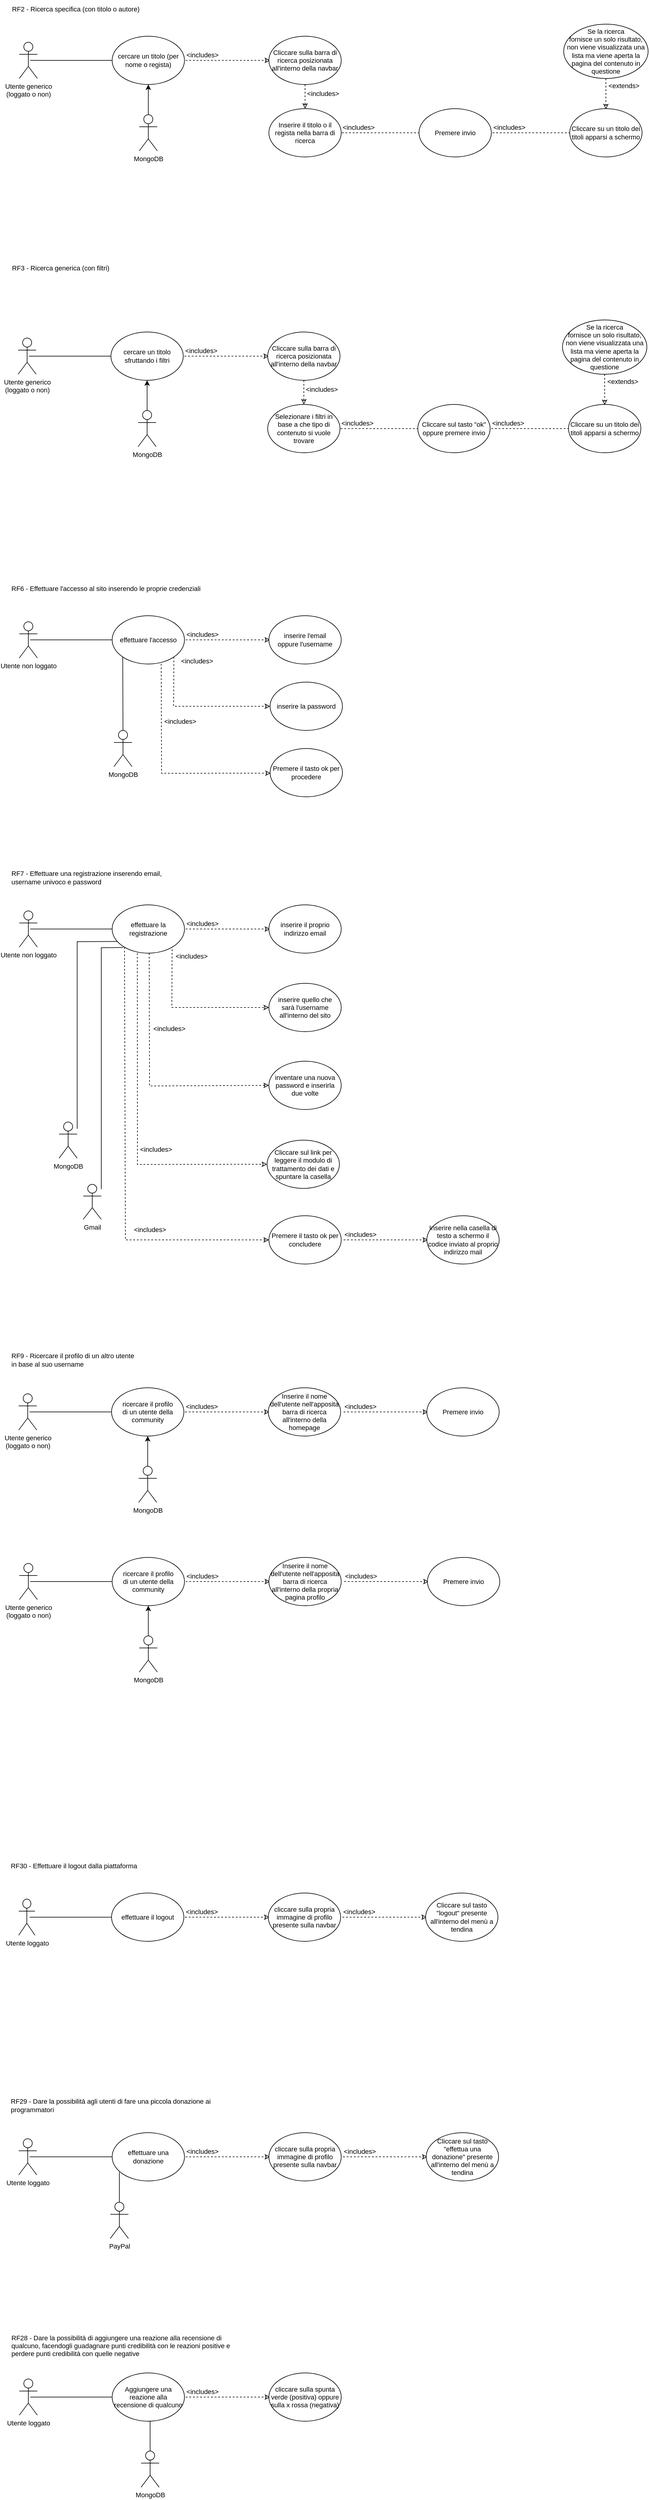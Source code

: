 <mxfile version="20.6.0" type="github">
  <diagram id="BzaeHkW2IxcMUpIrxkIE" name="Pagina-1">
    <mxGraphModel dx="1625" dy="987" grid="1" gridSize="10" guides="1" tooltips="1" connect="1" arrows="1" fold="1" page="1" pageScale="1" pageWidth="827" pageHeight="1169" math="0" shadow="0">
      <root>
        <mxCell id="0" />
        <mxCell id="1" parent="0" />
        <mxCell id="rFBbNZWab7Lw2liJQ4J3-1" value="Utente generico&lt;br&gt;(loggato o non)" style="shape=umlActor;verticalLabelPosition=bottom;verticalAlign=top;html=1;outlineConnect=0;fontSize=11;" parent="1" vertex="1">
          <mxGeometry x="-666" y="280" width="30" height="60" as="geometry" />
        </mxCell>
        <mxCell id="rFBbNZWab7Lw2liJQ4J3-2" value="RF2 - Ricerca specifica (con titolo o autore)" style="text;html=1;strokeColor=none;fillColor=none;align=left;verticalAlign=middle;whiteSpace=wrap;rounded=0;fontSize=11;" parent="1" vertex="1">
          <mxGeometry x="-680" y="210" width="280" height="30" as="geometry" />
        </mxCell>
        <mxCell id="rFBbNZWab7Lw2liJQ4J3-3" value="cercare un titolo (per nome o regista)" style="ellipse;whiteSpace=wrap;html=1;fontSize=11;" parent="1" vertex="1">
          <mxGeometry x="-512" y="270" width="120" height="80" as="geometry" />
        </mxCell>
        <mxCell id="rFBbNZWab7Lw2liJQ4J3-4" value="" style="endArrow=classic;dashed=1;html=1;rounded=0;fontSize=11;endFill=0;exitX=0.5;exitY=0.5;exitDx=0;exitDy=0;exitPerimeter=0;" parent="1" edge="1">
          <mxGeometry width="50" height="50" relative="1" as="geometry">
            <mxPoint x="-390" y="310" as="sourcePoint" />
            <mxPoint x="-250" y="310" as="targetPoint" />
          </mxGeometry>
        </mxCell>
        <mxCell id="rFBbNZWab7Lw2liJQ4J3-5" value="" style="endArrow=none;html=1;rounded=0;fontSize=11;entryX=0;entryY=0.5;entryDx=0;entryDy=0;endFill=0;" parent="1" target="rFBbNZWab7Lw2liJQ4J3-3" edge="1">
          <mxGeometry width="50" height="50" relative="1" as="geometry">
            <mxPoint x="-648" y="310" as="sourcePoint" />
            <mxPoint x="-528" y="310" as="targetPoint" />
          </mxGeometry>
        </mxCell>
        <mxCell id="rFBbNZWab7Lw2liJQ4J3-6" value="&amp;lt;includes&amp;gt;" style="text;html=1;strokeColor=none;fillColor=none;align=center;verticalAlign=middle;whiteSpace=wrap;rounded=0;fontSize=11;" parent="1" vertex="1">
          <mxGeometry x="-392" y="286" width="60" height="30" as="geometry" />
        </mxCell>
        <mxCell id="rFBbNZWab7Lw2liJQ4J3-7" value="Inserire il titolo o il regista nella barra di ricerca" style="ellipse;whiteSpace=wrap;html=1;fontSize=11;" parent="1" vertex="1">
          <mxGeometry x="-252" y="390" width="120" height="80" as="geometry" />
        </mxCell>
        <mxCell id="rFBbNZWab7Lw2liJQ4J3-9" value="RF3 - Ricerca generica (con filtri)" style="text;html=1;strokeColor=none;fillColor=none;align=left;verticalAlign=middle;whiteSpace=wrap;rounded=0;fontSize=11;" parent="1" vertex="1">
          <mxGeometry x="-680" y="639" width="280" height="30" as="geometry" />
        </mxCell>
        <mxCell id="rFBbNZWab7Lw2liJQ4J3-15" value="" style="endArrow=classic;dashed=1;html=1;rounded=0;fontSize=11;endFill=0;" parent="1" edge="1">
          <mxGeometry width="50" height="50" relative="1" as="geometry">
            <mxPoint x="307" y="340" as="sourcePoint" />
            <mxPoint x="307" y="391" as="targetPoint" />
          </mxGeometry>
        </mxCell>
        <mxCell id="rFBbNZWab7Lw2liJQ4J3-16" value="&amp;lt;extends&amp;gt;" style="text;html=1;strokeColor=none;fillColor=none;align=center;verticalAlign=middle;whiteSpace=wrap;rounded=0;fontSize=11;" parent="1" vertex="1">
          <mxGeometry x="307" y="337" width="60" height="30" as="geometry" />
        </mxCell>
        <mxCell id="rFBbNZWab7Lw2liJQ4J3-17" value="Se la ricerca&lt;br&gt;fornisce un solo risultato, non viene visualizzata una lista ma viene aperta la pagina del contenuto in&lt;br&gt;questione" style="ellipse;whiteSpace=wrap;html=1;fontSize=11;" parent="1" vertex="1">
          <mxGeometry x="237" y="250" width="140" height="90" as="geometry" />
        </mxCell>
        <mxCell id="uzrmkmoLNCfaZ5QYGX5--1" value="Utente non loggato" style="shape=umlActor;verticalLabelPosition=bottom;verticalAlign=top;html=1;outlineConnect=0;fontSize=11;" parent="1" vertex="1">
          <mxGeometry x="-666" y="1240" width="30" height="60" as="geometry" />
        </mxCell>
        <mxCell id="uzrmkmoLNCfaZ5QYGX5--2" value="RF6 - Effettuare l&#39;accesso al sito inserendo le proprie credenziali" style="text;html=1;strokeColor=none;fillColor=none;align=left;verticalAlign=middle;whiteSpace=wrap;rounded=0;fontSize=11;" parent="1" vertex="1">
          <mxGeometry x="-681" y="1170" width="381" height="30" as="geometry" />
        </mxCell>
        <mxCell id="uzrmkmoLNCfaZ5QYGX5--3" value="effettuare l&#39;accesso" style="ellipse;whiteSpace=wrap;html=1;fontSize=11;" parent="1" vertex="1">
          <mxGeometry x="-512" y="1230" width="120" height="80" as="geometry" />
        </mxCell>
        <mxCell id="uzrmkmoLNCfaZ5QYGX5--4" value="" style="endArrow=classic;dashed=1;html=1;rounded=0;fontSize=11;endFill=0;exitX=0.5;exitY=0.5;exitDx=0;exitDy=0;exitPerimeter=0;" parent="1" edge="1">
          <mxGeometry width="50" height="50" relative="1" as="geometry">
            <mxPoint x="-390" y="1270.0" as="sourcePoint" />
            <mxPoint x="-250" y="1270.0" as="targetPoint" />
          </mxGeometry>
        </mxCell>
        <mxCell id="uzrmkmoLNCfaZ5QYGX5--5" value="" style="endArrow=none;html=1;rounded=0;fontSize=11;entryX=0;entryY=0.5;entryDx=0;entryDy=0;endFill=0;" parent="1" target="uzrmkmoLNCfaZ5QYGX5--3" edge="1">
          <mxGeometry width="50" height="50" relative="1" as="geometry">
            <mxPoint x="-648" y="1270.0" as="sourcePoint" />
            <mxPoint x="-528" y="1270" as="targetPoint" />
          </mxGeometry>
        </mxCell>
        <mxCell id="uzrmkmoLNCfaZ5QYGX5--6" value="&amp;lt;includes&amp;gt;" style="text;html=1;strokeColor=none;fillColor=none;align=center;verticalAlign=middle;whiteSpace=wrap;rounded=0;fontSize=11;" parent="1" vertex="1">
          <mxGeometry x="-392" y="1246" width="60" height="30" as="geometry" />
        </mxCell>
        <mxCell id="uzrmkmoLNCfaZ5QYGX5--7" value="inserire l&#39;email&lt;br&gt;oppure l&#39;username" style="ellipse;whiteSpace=wrap;html=1;fontSize=11;" parent="1" vertex="1">
          <mxGeometry x="-252" y="1230" width="120" height="80" as="geometry" />
        </mxCell>
        <mxCell id="uzrmkmoLNCfaZ5QYGX5--11" value="" style="endArrow=classic;dashed=1;html=1;rounded=0;fontSize=11;endFill=0;exitX=1;exitY=1;exitDx=0;exitDy=0;entryX=0;entryY=0.5;entryDx=0;entryDy=0;" parent="1" source="uzrmkmoLNCfaZ5QYGX5--3" target="uzrmkmoLNCfaZ5QYGX5--13" edge="1">
          <mxGeometry width="50" height="50" relative="1" as="geometry">
            <mxPoint x="-420" y="1364.0" as="sourcePoint" />
            <mxPoint x="-280" y="1364.0" as="targetPoint" />
            <Array as="points">
              <mxPoint x="-410" y="1380" />
            </Array>
          </mxGeometry>
        </mxCell>
        <mxCell id="uzrmkmoLNCfaZ5QYGX5--12" value="&amp;lt;includes&amp;gt;" style="text;html=1;strokeColor=none;fillColor=none;align=center;verticalAlign=middle;whiteSpace=wrap;rounded=0;fontSize=11;" parent="1" vertex="1">
          <mxGeometry x="-401" y="1290" width="60" height="30" as="geometry" />
        </mxCell>
        <mxCell id="uzrmkmoLNCfaZ5QYGX5--13" value="inserire la password" style="ellipse;whiteSpace=wrap;html=1;fontSize=11;" parent="1" vertex="1">
          <mxGeometry x="-250" y="1340" width="120" height="80" as="geometry" />
        </mxCell>
        <mxCell id="uzrmkmoLNCfaZ5QYGX5--15" value="Utente non loggato" style="shape=umlActor;verticalLabelPosition=bottom;verticalAlign=top;html=1;outlineConnect=0;fontSize=11;" parent="1" vertex="1">
          <mxGeometry x="-666" y="1719" width="30" height="60" as="geometry" />
        </mxCell>
        <mxCell id="uzrmkmoLNCfaZ5QYGX5--16" value="RF7 - Effettuare una registrazione inserendo email, username univoco e password" style="text;html=1;strokeColor=none;fillColor=none;align=left;verticalAlign=middle;whiteSpace=wrap;rounded=0;fontSize=11;" parent="1" vertex="1">
          <mxGeometry x="-681" y="1649" width="272" height="30" as="geometry" />
        </mxCell>
        <mxCell id="uzrmkmoLNCfaZ5QYGX5--17" value="effettuare la registrazione" style="ellipse;whiteSpace=wrap;html=1;fontSize=11;" parent="1" vertex="1">
          <mxGeometry x="-512" y="1709" width="120" height="80" as="geometry" />
        </mxCell>
        <mxCell id="uzrmkmoLNCfaZ5QYGX5--18" value="" style="endArrow=classic;dashed=1;html=1;rounded=0;fontSize=11;endFill=0;exitX=0.5;exitY=0.5;exitDx=0;exitDy=0;exitPerimeter=0;" parent="1" edge="1">
          <mxGeometry width="50" height="50" relative="1" as="geometry">
            <mxPoint x="-390" y="1749.0" as="sourcePoint" />
            <mxPoint x="-250" y="1749.0" as="targetPoint" />
          </mxGeometry>
        </mxCell>
        <mxCell id="uzrmkmoLNCfaZ5QYGX5--19" value="" style="endArrow=none;html=1;rounded=0;fontSize=11;entryX=0;entryY=0.5;entryDx=0;entryDy=0;endFill=0;" parent="1" target="uzrmkmoLNCfaZ5QYGX5--17" edge="1">
          <mxGeometry width="50" height="50" relative="1" as="geometry">
            <mxPoint x="-648.0" y="1749.0" as="sourcePoint" />
            <mxPoint x="-528" y="1749" as="targetPoint" />
          </mxGeometry>
        </mxCell>
        <mxCell id="uzrmkmoLNCfaZ5QYGX5--20" value="&amp;lt;includes&amp;gt;" style="text;html=1;strokeColor=none;fillColor=none;align=center;verticalAlign=middle;whiteSpace=wrap;rounded=0;fontSize=11;" parent="1" vertex="1">
          <mxGeometry x="-392" y="1725" width="60" height="30" as="geometry" />
        </mxCell>
        <mxCell id="uzrmkmoLNCfaZ5QYGX5--21" value="inserire il proprio&lt;br&gt;indirizzo email" style="ellipse;whiteSpace=wrap;html=1;fontSize=11;" parent="1" vertex="1">
          <mxGeometry x="-252" y="1709" width="120" height="80" as="geometry" />
        </mxCell>
        <mxCell id="uzrmkmoLNCfaZ5QYGX5--22" value="" style="endArrow=classic;dashed=1;html=1;rounded=0;fontSize=11;endFill=0;exitX=0.829;exitY=0.921;exitDx=0;exitDy=0;entryX=0;entryY=0.5;entryDx=0;entryDy=0;exitPerimeter=0;" parent="1" source="uzrmkmoLNCfaZ5QYGX5--17" target="uzrmkmoLNCfaZ5QYGX5--24" edge="1">
          <mxGeometry width="50" height="50" relative="1" as="geometry">
            <mxPoint x="-420" y="1843.0" as="sourcePoint" />
            <mxPoint x="-280" y="1843.0" as="targetPoint" />
            <Array as="points">
              <mxPoint x="-413" y="1879" />
            </Array>
          </mxGeometry>
        </mxCell>
        <mxCell id="uzrmkmoLNCfaZ5QYGX5--23" value="&amp;lt;includes&amp;gt;" style="text;html=1;strokeColor=none;fillColor=none;align=center;verticalAlign=middle;whiteSpace=wrap;rounded=0;fontSize=11;" parent="1" vertex="1">
          <mxGeometry x="-410" y="1779" width="60" height="30" as="geometry" />
        </mxCell>
        <mxCell id="uzrmkmoLNCfaZ5QYGX5--24" value="inserire quello che&lt;br&gt;sarà l&#39;username&lt;br&gt;all&#39;interno del sito" style="ellipse;whiteSpace=wrap;html=1;fontSize=11;" parent="1" vertex="1">
          <mxGeometry x="-252" y="1839" width="120" height="80" as="geometry" />
        </mxCell>
        <mxCell id="uzrmkmoLNCfaZ5QYGX5--26" value="" style="endArrow=classic;dashed=1;html=1;rounded=0;fontSize=11;endFill=0;exitX=0.829;exitY=0.921;exitDx=0;exitDy=0;exitPerimeter=0;entryX=0;entryY=0.5;entryDx=0;entryDy=0;" parent="1" target="uzrmkmoLNCfaZ5QYGX5--28" edge="1">
          <mxGeometry width="50" height="50" relative="1" as="geometry">
            <mxPoint x="-450.52" y="1789.0" as="sourcePoint" />
            <mxPoint x="-252" y="2025" as="targetPoint" />
            <Array as="points">
              <mxPoint x="-450" y="2009" />
            </Array>
          </mxGeometry>
        </mxCell>
        <mxCell id="uzrmkmoLNCfaZ5QYGX5--27" value="&amp;lt;includes&amp;gt;" style="text;html=1;strokeColor=none;fillColor=none;align=center;verticalAlign=middle;whiteSpace=wrap;rounded=0;fontSize=11;" parent="1" vertex="1">
          <mxGeometry x="-447" y="1899" width="60" height="30" as="geometry" />
        </mxCell>
        <mxCell id="uzrmkmoLNCfaZ5QYGX5--28" value="inventare una nuova&lt;br&gt;password e inserirla&lt;br&gt;due volte" style="ellipse;whiteSpace=wrap;html=1;fontSize=11;" parent="1" vertex="1">
          <mxGeometry x="-252" y="1968" width="120" height="80" as="geometry" />
        </mxCell>
        <mxCell id="uzrmkmoLNCfaZ5QYGX5--29" value="" style="endArrow=classic;dashed=1;html=1;rounded=0;fontSize=11;endFill=0;exitX=0.829;exitY=0.921;exitDx=0;exitDy=0;exitPerimeter=0;entryX=0;entryY=0.5;entryDx=0;entryDy=0;" parent="1" edge="1" target="uzrmkmoLNCfaZ5QYGX5--31">
          <mxGeometry width="50" height="50" relative="1" as="geometry">
            <mxPoint x="-491.52" y="1779.0" as="sourcePoint" />
            <mxPoint x="-252" y="2145" as="targetPoint" />
            <Array as="points">
              <mxPoint x="-490" y="2264" />
            </Array>
          </mxGeometry>
        </mxCell>
        <mxCell id="uzrmkmoLNCfaZ5QYGX5--30" value="&amp;lt;includes&amp;gt;" style="text;html=1;strokeColor=none;fillColor=none;align=center;verticalAlign=middle;whiteSpace=wrap;rounded=0;fontSize=11;" parent="1" vertex="1">
          <mxGeometry x="-479" y="2232" width="60" height="30" as="geometry" />
        </mxCell>
        <mxCell id="uzrmkmoLNCfaZ5QYGX5--31" value="Premere il tasto ok per concludere" style="ellipse;whiteSpace=wrap;html=1;fontSize=11;" parent="1" vertex="1">
          <mxGeometry x="-252" y="2224" width="120" height="80" as="geometry" />
        </mxCell>
        <mxCell id="uzrmkmoLNCfaZ5QYGX5--78" value="Utente generico&lt;br&gt;(loggato o non)" style="shape=umlActor;verticalLabelPosition=bottom;verticalAlign=top;html=1;outlineConnect=0;fontSize=11;" parent="1" vertex="1">
          <mxGeometry x="-667" y="2519" width="30" height="60" as="geometry" />
        </mxCell>
        <mxCell id="uzrmkmoLNCfaZ5QYGX5--79" value="RF9 - Ricercare il profilo di un altro utente&lt;br&gt;in base al suo username" style="text;html=1;strokeColor=none;fillColor=none;align=left;verticalAlign=middle;whiteSpace=wrap;rounded=0;fontSize=11;" parent="1" vertex="1">
          <mxGeometry x="-681" y="2448" width="280" height="30" as="geometry" />
        </mxCell>
        <mxCell id="uzrmkmoLNCfaZ5QYGX5--80" value="ricercare il profilo&lt;br&gt;di un utente della&lt;br&gt;community" style="ellipse;whiteSpace=wrap;html=1;fontSize=11;" parent="1" vertex="1">
          <mxGeometry x="-513" y="2509" width="120" height="80" as="geometry" />
        </mxCell>
        <mxCell id="uzrmkmoLNCfaZ5QYGX5--81" value="" style="endArrow=classic;dashed=1;html=1;rounded=0;fontSize=11;endFill=0;exitX=0.5;exitY=0.5;exitDx=0;exitDy=0;exitPerimeter=0;" parent="1" edge="1">
          <mxGeometry width="50" height="50" relative="1" as="geometry">
            <mxPoint x="-391" y="2549" as="sourcePoint" />
            <mxPoint x="-251" y="2549" as="targetPoint" />
          </mxGeometry>
        </mxCell>
        <mxCell id="uzrmkmoLNCfaZ5QYGX5--82" value="" style="endArrow=none;html=1;rounded=0;fontSize=11;entryX=0;entryY=0.5;entryDx=0;entryDy=0;endFill=0;" parent="1" target="uzrmkmoLNCfaZ5QYGX5--80" edge="1">
          <mxGeometry width="50" height="50" relative="1" as="geometry">
            <mxPoint x="-649" y="2549" as="sourcePoint" />
            <mxPoint x="-529" y="2549" as="targetPoint" />
          </mxGeometry>
        </mxCell>
        <mxCell id="uzrmkmoLNCfaZ5QYGX5--83" value="&amp;lt;includes&amp;gt;" style="text;html=1;strokeColor=none;fillColor=none;align=center;verticalAlign=middle;whiteSpace=wrap;rounded=0;fontSize=11;" parent="1" vertex="1">
          <mxGeometry x="-393" y="2525" width="60" height="30" as="geometry" />
        </mxCell>
        <mxCell id="uzrmkmoLNCfaZ5QYGX5--84" value="Inserire il nome&lt;br&gt;dell&#39;utente nell&#39;apposita barra di ricerca all&#39;interno della homepage" style="ellipse;whiteSpace=wrap;html=1;fontSize=11;" parent="1" vertex="1">
          <mxGeometry x="-253" y="2509" width="120" height="80" as="geometry" />
        </mxCell>
        <mxCell id="C8PdjClwqBsb0L9fgQ4Y-1" value="Utente loggato" style="shape=umlActor;verticalLabelPosition=bottom;verticalAlign=top;html=1;outlineConnect=0;fontSize=11;" parent="1" vertex="1">
          <mxGeometry x="-667" y="3356" width="27" height="60" as="geometry" />
        </mxCell>
        <mxCell id="C8PdjClwqBsb0L9fgQ4Y-2" value="RF30 - Effettuare il logout dalla piattaforma" style="text;html=1;strokeColor=none;fillColor=none;align=left;verticalAlign=middle;whiteSpace=wrap;rounded=0;fontSize=11;" parent="1" vertex="1">
          <mxGeometry x="-682" y="3286" width="381" height="30" as="geometry" />
        </mxCell>
        <mxCell id="C8PdjClwqBsb0L9fgQ4Y-3" value="effettuare il logout" style="ellipse;whiteSpace=wrap;html=1;fontSize=11;" parent="1" vertex="1">
          <mxGeometry x="-513" y="3346" width="120" height="80" as="geometry" />
        </mxCell>
        <mxCell id="C8PdjClwqBsb0L9fgQ4Y-4" value="" style="endArrow=classic;dashed=1;html=1;rounded=0;fontSize=11;endFill=0;exitX=0.5;exitY=0.5;exitDx=0;exitDy=0;exitPerimeter=0;" parent="1" edge="1">
          <mxGeometry width="50" height="50" relative="1" as="geometry">
            <mxPoint x="-391" y="3386" as="sourcePoint" />
            <mxPoint x="-251" y="3386" as="targetPoint" />
          </mxGeometry>
        </mxCell>
        <mxCell id="C8PdjClwqBsb0L9fgQ4Y-5" value="" style="endArrow=none;html=1;rounded=0;fontSize=11;entryX=0;entryY=0.5;entryDx=0;entryDy=0;endFill=0;" parent="1" target="C8PdjClwqBsb0L9fgQ4Y-3" edge="1">
          <mxGeometry width="50" height="50" relative="1" as="geometry">
            <mxPoint x="-649" y="3386" as="sourcePoint" />
            <mxPoint x="-529" y="3386" as="targetPoint" />
          </mxGeometry>
        </mxCell>
        <mxCell id="C8PdjClwqBsb0L9fgQ4Y-6" value="&amp;lt;includes&amp;gt;" style="text;html=1;strokeColor=none;fillColor=none;align=center;verticalAlign=middle;whiteSpace=wrap;rounded=0;fontSize=11;" parent="1" vertex="1">
          <mxGeometry x="-393" y="3362" width="60" height="30" as="geometry" />
        </mxCell>
        <mxCell id="C8PdjClwqBsb0L9fgQ4Y-7" value="cliccare sulla propria immagine di profilo presente sulla navbar" style="ellipse;whiteSpace=wrap;html=1;fontSize=11;" parent="1" vertex="1">
          <mxGeometry x="-253" y="3346" width="120" height="80" as="geometry" />
        </mxCell>
        <mxCell id="C8PdjClwqBsb0L9fgQ4Y-11" value="Utente loggato" style="shape=umlActor;verticalLabelPosition=bottom;verticalAlign=top;html=1;outlineConnect=0;fontSize=11;" parent="1" vertex="1">
          <mxGeometry x="-667" y="3753" width="30" height="60" as="geometry" />
        </mxCell>
        <mxCell id="C8PdjClwqBsb0L9fgQ4Y-12" value="RF29 - Dare la possibilità agli utenti di fare una piccola donazione ai programmatori" style="text;html=1;strokeColor=none;fillColor=none;align=left;verticalAlign=middle;whiteSpace=wrap;rounded=0;fontSize=11;" parent="1" vertex="1">
          <mxGeometry x="-682" y="3683" width="381" height="30" as="geometry" />
        </mxCell>
        <mxCell id="C8PdjClwqBsb0L9fgQ4Y-15" value="" style="endArrow=none;html=1;rounded=0;fontSize=11;entryX=0;entryY=0.5;entryDx=0;entryDy=0;endFill=0;" parent="1" edge="1">
          <mxGeometry width="50" height="50" relative="1" as="geometry">
            <mxPoint x="-649" y="3783" as="sourcePoint" />
            <mxPoint x="-513.0" y="3783" as="targetPoint" />
          </mxGeometry>
        </mxCell>
        <mxCell id="C8PdjClwqBsb0L9fgQ4Y-21" value="Utente loggato" style="shape=umlActor;verticalLabelPosition=bottom;verticalAlign=top;html=1;outlineConnect=0;fontSize=11;" parent="1" vertex="1">
          <mxGeometry x="-666" y="4151" width="30" height="60" as="geometry" />
        </mxCell>
        <mxCell id="C8PdjClwqBsb0L9fgQ4Y-22" value="RF28 - Dare la possibilità di aggiungere una reazione alla recensione di qualcuno, facendogli guadagnare punti credibilità con le reazioni positive e perdere punti credibilità con quelle negative" style="text;html=1;strokeColor=none;fillColor=none;align=left;verticalAlign=middle;whiteSpace=wrap;rounded=0;fontSize=11;" parent="1" vertex="1">
          <mxGeometry x="-681" y="4081" width="381" height="30" as="geometry" />
        </mxCell>
        <mxCell id="C8PdjClwqBsb0L9fgQ4Y-23" value="Aggiungere una reazione alla recensione di qualcuno" style="ellipse;whiteSpace=wrap;html=1;fontSize=11;" parent="1" vertex="1">
          <mxGeometry x="-512" y="4141" width="120" height="80" as="geometry" />
        </mxCell>
        <mxCell id="C8PdjClwqBsb0L9fgQ4Y-24" value="" style="endArrow=classic;dashed=1;html=1;rounded=0;fontSize=11;endFill=0;exitX=0.5;exitY=0.5;exitDx=0;exitDy=0;exitPerimeter=0;" parent="1" edge="1">
          <mxGeometry width="50" height="50" relative="1" as="geometry">
            <mxPoint x="-390" y="4181" as="sourcePoint" />
            <mxPoint x="-250" y="4181" as="targetPoint" />
          </mxGeometry>
        </mxCell>
        <mxCell id="C8PdjClwqBsb0L9fgQ4Y-25" value="" style="endArrow=none;html=1;rounded=0;fontSize=11;entryX=0;entryY=0.5;entryDx=0;entryDy=0;endFill=0;" parent="1" target="C8PdjClwqBsb0L9fgQ4Y-23" edge="1">
          <mxGeometry width="50" height="50" relative="1" as="geometry">
            <mxPoint x="-648" y="4181" as="sourcePoint" />
            <mxPoint x="-528" y="4181" as="targetPoint" />
          </mxGeometry>
        </mxCell>
        <mxCell id="C8PdjClwqBsb0L9fgQ4Y-26" value="&amp;lt;includes&amp;gt;" style="text;html=1;strokeColor=none;fillColor=none;align=center;verticalAlign=middle;whiteSpace=wrap;rounded=0;fontSize=11;" parent="1" vertex="1">
          <mxGeometry x="-392" y="4157" width="60" height="30" as="geometry" />
        </mxCell>
        <mxCell id="C8PdjClwqBsb0L9fgQ4Y-27" value="cliccare sulla spunta verde (positiva) oppure sulla x rossa (negativa)" style="ellipse;whiteSpace=wrap;html=1;fontSize=11;" parent="1" vertex="1">
          <mxGeometry x="-252" y="4141" width="120" height="80" as="geometry" />
        </mxCell>
        <mxCell id="C8PdjClwqBsb0L9fgQ4Y-31" value="MongoDB" style="shape=umlActor;verticalLabelPosition=bottom;verticalAlign=top;html=1;outlineConnect=0;fontSize=11;" parent="1" vertex="1">
          <mxGeometry x="-467" y="400" width="30" height="60" as="geometry" />
        </mxCell>
        <mxCell id="C8PdjClwqBsb0L9fgQ4Y-32" value="" style="endArrow=classic;html=1;rounded=0;fontSize=11;entryX=0.5;entryY=1;entryDx=0;entryDy=0;exitX=0.5;exitY=0;exitDx=0;exitDy=0;exitPerimeter=0;" parent="1" source="C8PdjClwqBsb0L9fgQ4Y-31" target="rFBbNZWab7Lw2liJQ4J3-3" edge="1">
          <mxGeometry width="50" height="50" relative="1" as="geometry">
            <mxPoint x="-478" y="440" as="sourcePoint" />
            <mxPoint x="-620" y="440" as="targetPoint" />
          </mxGeometry>
        </mxCell>
        <mxCell id="C8PdjClwqBsb0L9fgQ4Y-37" value="MongoDB" style="shape=umlActor;verticalLabelPosition=bottom;verticalAlign=top;html=1;outlineConnect=0;fontSize=11;" parent="1" vertex="1">
          <mxGeometry x="-509" y="1420" width="30" height="60" as="geometry" />
        </mxCell>
        <mxCell id="C8PdjClwqBsb0L9fgQ4Y-38" value="" style="endArrow=none;html=1;rounded=0;fontSize=11;entryX=0;entryY=1;entryDx=0;entryDy=0;exitX=0.5;exitY=0;exitDx=0;exitDy=0;exitPerimeter=0;endFill=0;" parent="1" source="C8PdjClwqBsb0L9fgQ4Y-37" target="uzrmkmoLNCfaZ5QYGX5--3" edge="1">
          <mxGeometry width="50" height="50" relative="1" as="geometry">
            <mxPoint x="-519" y="1478" as="sourcePoint" />
            <mxPoint x="-493" y="1388" as="targetPoint" />
          </mxGeometry>
        </mxCell>
        <mxCell id="C8PdjClwqBsb0L9fgQ4Y-40" value="MongoDB" style="shape=umlActor;verticalLabelPosition=bottom;verticalAlign=top;html=1;outlineConnect=0;fontSize=11;" parent="1" vertex="1">
          <mxGeometry x="-600" y="2068.72" width="30" height="60" as="geometry" />
        </mxCell>
        <mxCell id="C8PdjClwqBsb0L9fgQ4Y-41" value="" style="endArrow=none;html=1;rounded=0;fontSize=11;entryX=0.062;entryY=0.758;entryDx=0;entryDy=0;entryPerimeter=0;endFill=0;" parent="1" edge="1">
          <mxGeometry width="50" height="50" relative="1" as="geometry">
            <mxPoint x="-570" y="2080" as="sourcePoint" />
            <mxPoint x="-503.56" y="1769.64" as="targetPoint" />
            <Array as="points">
              <mxPoint x="-570" y="1770" />
            </Array>
          </mxGeometry>
        </mxCell>
        <mxCell id="C8PdjClwqBsb0L9fgQ4Y-42" value="MongoDB" style="shape=umlActor;verticalLabelPosition=bottom;verticalAlign=top;html=1;outlineConnect=0;fontSize=11;" parent="1" vertex="1">
          <mxGeometry x="-468" y="2639" width="30" height="60" as="geometry" />
        </mxCell>
        <mxCell id="C8PdjClwqBsb0L9fgQ4Y-43" value="" style="endArrow=classic;html=1;rounded=0;fontSize=11;entryX=0.5;entryY=1;entryDx=0;entryDy=0;exitX=0.5;exitY=0;exitDx=0;exitDy=0;exitPerimeter=0;" parent="1" source="C8PdjClwqBsb0L9fgQ4Y-42" edge="1">
          <mxGeometry width="50" height="50" relative="1" as="geometry">
            <mxPoint x="-479" y="2679" as="sourcePoint" />
            <mxPoint x="-453" y="2589" as="targetPoint" />
          </mxGeometry>
        </mxCell>
        <mxCell id="C8PdjClwqBsb0L9fgQ4Y-44" value="PayPal" style="shape=umlActor;verticalLabelPosition=bottom;verticalAlign=top;html=1;outlineConnect=0;fontSize=11;" parent="1" vertex="1">
          <mxGeometry x="-515" y="3858.2" width="30" height="60" as="geometry" />
        </mxCell>
        <mxCell id="C8PdjClwqBsb0L9fgQ4Y-45" value="" style="endArrow=none;html=1;rounded=0;fontSize=11;entryX=0.5;entryY=1;entryDx=0;entryDy=0;exitX=0.5;exitY=0;exitDx=0;exitDy=0;exitPerimeter=0;endFill=0;" parent="1" source="C8PdjClwqBsb0L9fgQ4Y-44" edge="1">
          <mxGeometry width="50" height="50" relative="1" as="geometry">
            <mxPoint x="-526" y="3898.2" as="sourcePoint" />
            <mxPoint x="-500" y="3808.2" as="targetPoint" />
          </mxGeometry>
        </mxCell>
        <mxCell id="C8PdjClwqBsb0L9fgQ4Y-46" value="MongoDB" style="shape=umlActor;verticalLabelPosition=bottom;verticalAlign=top;html=1;outlineConnect=0;fontSize=11;" parent="1" vertex="1">
          <mxGeometry x="-464" y="4270.41" width="30" height="60" as="geometry" />
        </mxCell>
        <mxCell id="C8PdjClwqBsb0L9fgQ4Y-47" value="" style="endArrow=none;html=1;rounded=0;fontSize=11;entryX=0.5;entryY=1;entryDx=0;entryDy=0;exitX=0.5;exitY=0;exitDx=0;exitDy=0;exitPerimeter=0;endFill=0;" parent="1" source="C8PdjClwqBsb0L9fgQ4Y-46" edge="1">
          <mxGeometry width="50" height="50" relative="1" as="geometry">
            <mxPoint x="-475" y="4310.41" as="sourcePoint" />
            <mxPoint x="-449" y="4220.41" as="targetPoint" />
          </mxGeometry>
        </mxCell>
        <mxCell id="nuLkHb1vCM5k8XnKJxcg-2" value="" style="endArrow=classic;dashed=1;html=1;rounded=0;fontSize=11;endFill=0;exitX=0.5;exitY=0.5;exitDx=0;exitDy=0;exitPerimeter=0;" edge="1" parent="1">
          <mxGeometry width="50" height="50" relative="1" as="geometry">
            <mxPoint x="-131" y="430" as="sourcePoint" />
            <mxPoint x="9" y="430" as="targetPoint" />
          </mxGeometry>
        </mxCell>
        <mxCell id="nuLkHb1vCM5k8XnKJxcg-3" value="&amp;lt;includes&amp;gt;" style="text;html=1;strokeColor=none;fillColor=none;align=center;verticalAlign=middle;whiteSpace=wrap;rounded=0;fontSize=11;" vertex="1" parent="1">
          <mxGeometry x="-133" y="406" width="60" height="30" as="geometry" />
        </mxCell>
        <mxCell id="nuLkHb1vCM5k8XnKJxcg-4" value="Premere invio" style="ellipse;whiteSpace=wrap;html=1;fontSize=11;" vertex="1" parent="1">
          <mxGeometry x="-3" y="390" width="120" height="80" as="geometry" />
        </mxCell>
        <mxCell id="nuLkHb1vCM5k8XnKJxcg-5" value="Cliccare sulla barra di ricerca posizionata all&#39;interno della navbar" style="ellipse;whiteSpace=wrap;html=1;fontSize=11;" vertex="1" parent="1">
          <mxGeometry x="-252" y="270" width="120" height="80" as="geometry" />
        </mxCell>
        <mxCell id="nuLkHb1vCM5k8XnKJxcg-6" value="" style="endArrow=classic;dashed=1;html=1;rounded=0;fontSize=11;endFill=0;exitX=0.5;exitY=1;exitDx=0;exitDy=0;entryX=0.5;entryY=0;entryDx=0;entryDy=0;" edge="1" parent="1" source="nuLkHb1vCM5k8XnKJxcg-5" target="rFBbNZWab7Lw2liJQ4J3-7">
          <mxGeometry width="50" height="50" relative="1" as="geometry">
            <mxPoint x="-127" y="309" as="sourcePoint" />
            <mxPoint x="13" y="309" as="targetPoint" />
          </mxGeometry>
        </mxCell>
        <mxCell id="nuLkHb1vCM5k8XnKJxcg-7" value="&amp;lt;includes&amp;gt;" style="text;html=1;strokeColor=none;fillColor=none;align=center;verticalAlign=middle;whiteSpace=wrap;rounded=0;fontSize=11;" vertex="1" parent="1">
          <mxGeometry x="-192" y="350" width="60" height="30" as="geometry" />
        </mxCell>
        <mxCell id="nuLkHb1vCM5k8XnKJxcg-8" value="" style="endArrow=classic;dashed=1;html=1;rounded=0;fontSize=11;endFill=0;exitX=0.5;exitY=0.5;exitDx=0;exitDy=0;exitPerimeter=0;" edge="1" parent="1">
          <mxGeometry width="50" height="50" relative="1" as="geometry">
            <mxPoint x="119" y="430" as="sourcePoint" />
            <mxPoint x="259" y="430" as="targetPoint" />
          </mxGeometry>
        </mxCell>
        <mxCell id="nuLkHb1vCM5k8XnKJxcg-9" value="&amp;lt;includes&amp;gt;" style="text;html=1;strokeColor=none;fillColor=none;align=center;verticalAlign=middle;whiteSpace=wrap;rounded=0;fontSize=11;" vertex="1" parent="1">
          <mxGeometry x="117" y="406" width="60" height="30" as="geometry" />
        </mxCell>
        <mxCell id="nuLkHb1vCM5k8XnKJxcg-10" value="Cliccare su un titolo dei titoli apparsi a schermo" style="ellipse;whiteSpace=wrap;html=1;fontSize=11;" vertex="1" parent="1">
          <mxGeometry x="247" y="390" width="120" height="80" as="geometry" />
        </mxCell>
        <mxCell id="nuLkHb1vCM5k8XnKJxcg-11" value="Utente generico&lt;br&gt;(loggato o non)" style="shape=umlActor;verticalLabelPosition=bottom;verticalAlign=top;html=1;outlineConnect=0;fontSize=11;" vertex="1" parent="1">
          <mxGeometry x="-668" y="770" width="30" height="60" as="geometry" />
        </mxCell>
        <mxCell id="nuLkHb1vCM5k8XnKJxcg-13" value="cercare un titolo sfruttando i filtri" style="ellipse;whiteSpace=wrap;html=1;fontSize=11;" vertex="1" parent="1">
          <mxGeometry x="-514" y="760" width="120" height="80" as="geometry" />
        </mxCell>
        <mxCell id="nuLkHb1vCM5k8XnKJxcg-14" value="" style="endArrow=classic;dashed=1;html=1;rounded=0;fontSize=11;endFill=0;exitX=0.5;exitY=0.5;exitDx=0;exitDy=0;exitPerimeter=0;" edge="1" parent="1">
          <mxGeometry width="50" height="50" relative="1" as="geometry">
            <mxPoint x="-392" y="800" as="sourcePoint" />
            <mxPoint x="-252" y="800" as="targetPoint" />
          </mxGeometry>
        </mxCell>
        <mxCell id="nuLkHb1vCM5k8XnKJxcg-15" value="" style="endArrow=none;html=1;rounded=0;fontSize=11;entryX=0;entryY=0.5;entryDx=0;entryDy=0;endFill=0;" edge="1" parent="1" target="nuLkHb1vCM5k8XnKJxcg-13">
          <mxGeometry width="50" height="50" relative="1" as="geometry">
            <mxPoint x="-650" y="800" as="sourcePoint" />
            <mxPoint x="-530" y="800" as="targetPoint" />
          </mxGeometry>
        </mxCell>
        <mxCell id="nuLkHb1vCM5k8XnKJxcg-16" value="&amp;lt;includes&amp;gt;" style="text;html=1;strokeColor=none;fillColor=none;align=center;verticalAlign=middle;whiteSpace=wrap;rounded=0;fontSize=11;" vertex="1" parent="1">
          <mxGeometry x="-394" y="776" width="60" height="30" as="geometry" />
        </mxCell>
        <mxCell id="nuLkHb1vCM5k8XnKJxcg-17" value="Selezionare i filtri in base a che tipo di contenuto si vuole trovare" style="ellipse;whiteSpace=wrap;html=1;fontSize=11;" vertex="1" parent="1">
          <mxGeometry x="-254" y="880" width="120" height="80" as="geometry" />
        </mxCell>
        <mxCell id="nuLkHb1vCM5k8XnKJxcg-18" value="" style="endArrow=classic;dashed=1;html=1;rounded=0;fontSize=11;endFill=0;" edge="1" parent="1">
          <mxGeometry width="50" height="50" relative="1" as="geometry">
            <mxPoint x="305" y="830" as="sourcePoint" />
            <mxPoint x="305" y="881" as="targetPoint" />
          </mxGeometry>
        </mxCell>
        <mxCell id="nuLkHb1vCM5k8XnKJxcg-19" value="&amp;lt;extends&amp;gt;" style="text;html=1;strokeColor=none;fillColor=none;align=center;verticalAlign=middle;whiteSpace=wrap;rounded=0;fontSize=11;" vertex="1" parent="1">
          <mxGeometry x="305" y="827" width="60" height="30" as="geometry" />
        </mxCell>
        <mxCell id="nuLkHb1vCM5k8XnKJxcg-20" value="Se la ricerca&lt;br&gt;fornisce un solo risultato, non viene visualizzata una lista ma viene aperta la pagina del contenuto in&lt;br&gt;questione" style="ellipse;whiteSpace=wrap;html=1;fontSize=11;" vertex="1" parent="1">
          <mxGeometry x="235" y="740" width="140" height="90" as="geometry" />
        </mxCell>
        <mxCell id="nuLkHb1vCM5k8XnKJxcg-21" value="MongoDB" style="shape=umlActor;verticalLabelPosition=bottom;verticalAlign=top;html=1;outlineConnect=0;fontSize=11;" vertex="1" parent="1">
          <mxGeometry x="-469" y="890" width="30" height="60" as="geometry" />
        </mxCell>
        <mxCell id="nuLkHb1vCM5k8XnKJxcg-22" value="" style="endArrow=classic;html=1;rounded=0;fontSize=11;entryX=0.5;entryY=1;entryDx=0;entryDy=0;exitX=0.5;exitY=0;exitDx=0;exitDy=0;exitPerimeter=0;" edge="1" parent="1" source="nuLkHb1vCM5k8XnKJxcg-21" target="nuLkHb1vCM5k8XnKJxcg-13">
          <mxGeometry width="50" height="50" relative="1" as="geometry">
            <mxPoint x="-480" y="930" as="sourcePoint" />
            <mxPoint x="-622" y="930" as="targetPoint" />
          </mxGeometry>
        </mxCell>
        <mxCell id="nuLkHb1vCM5k8XnKJxcg-23" value="" style="endArrow=classic;dashed=1;html=1;rounded=0;fontSize=11;endFill=0;exitX=0.5;exitY=0.5;exitDx=0;exitDy=0;exitPerimeter=0;" edge="1" parent="1">
          <mxGeometry width="50" height="50" relative="1" as="geometry">
            <mxPoint x="-133" y="920" as="sourcePoint" />
            <mxPoint x="7" y="920" as="targetPoint" />
          </mxGeometry>
        </mxCell>
        <mxCell id="nuLkHb1vCM5k8XnKJxcg-24" value="&amp;lt;includes&amp;gt;" style="text;html=1;strokeColor=none;fillColor=none;align=center;verticalAlign=middle;whiteSpace=wrap;rounded=0;fontSize=11;" vertex="1" parent="1">
          <mxGeometry x="-135" y="896" width="60" height="30" as="geometry" />
        </mxCell>
        <mxCell id="nuLkHb1vCM5k8XnKJxcg-25" value="Cliccare sul tasto &quot;ok&quot; oppure premere invio" style="ellipse;whiteSpace=wrap;html=1;fontSize=11;" vertex="1" parent="1">
          <mxGeometry x="-5" y="880" width="120" height="80" as="geometry" />
        </mxCell>
        <mxCell id="nuLkHb1vCM5k8XnKJxcg-26" value="Cliccare sulla barra di ricerca posizionata all&#39;interno della navbar" style="ellipse;whiteSpace=wrap;html=1;fontSize=11;" vertex="1" parent="1">
          <mxGeometry x="-254" y="760" width="120" height="80" as="geometry" />
        </mxCell>
        <mxCell id="nuLkHb1vCM5k8XnKJxcg-27" value="" style="endArrow=classic;dashed=1;html=1;rounded=0;fontSize=11;endFill=0;exitX=0.5;exitY=1;exitDx=0;exitDy=0;entryX=0.5;entryY=0;entryDx=0;entryDy=0;" edge="1" parent="1" source="nuLkHb1vCM5k8XnKJxcg-26" target="nuLkHb1vCM5k8XnKJxcg-17">
          <mxGeometry width="50" height="50" relative="1" as="geometry">
            <mxPoint x="-129" y="799" as="sourcePoint" />
            <mxPoint x="11" y="799" as="targetPoint" />
          </mxGeometry>
        </mxCell>
        <mxCell id="nuLkHb1vCM5k8XnKJxcg-28" value="&amp;lt;includes&amp;gt;" style="text;html=1;strokeColor=none;fillColor=none;align=center;verticalAlign=middle;whiteSpace=wrap;rounded=0;fontSize=11;" vertex="1" parent="1">
          <mxGeometry x="-194" y="840" width="60" height="30" as="geometry" />
        </mxCell>
        <mxCell id="nuLkHb1vCM5k8XnKJxcg-29" value="" style="endArrow=classic;dashed=1;html=1;rounded=0;fontSize=11;endFill=0;exitX=0.5;exitY=0.5;exitDx=0;exitDy=0;exitPerimeter=0;" edge="1" parent="1">
          <mxGeometry width="50" height="50" relative="1" as="geometry">
            <mxPoint x="117" y="920" as="sourcePoint" />
            <mxPoint x="257" y="920" as="targetPoint" />
          </mxGeometry>
        </mxCell>
        <mxCell id="nuLkHb1vCM5k8XnKJxcg-30" value="&amp;lt;includes&amp;gt;" style="text;html=1;strokeColor=none;fillColor=none;align=center;verticalAlign=middle;whiteSpace=wrap;rounded=0;fontSize=11;" vertex="1" parent="1">
          <mxGeometry x="115" y="896" width="60" height="30" as="geometry" />
        </mxCell>
        <mxCell id="nuLkHb1vCM5k8XnKJxcg-31" value="Cliccare su un titolo dei titoli apparsi a schermo" style="ellipse;whiteSpace=wrap;html=1;fontSize=11;" vertex="1" parent="1">
          <mxGeometry x="245" y="880" width="120" height="80" as="geometry" />
        </mxCell>
        <mxCell id="nuLkHb1vCM5k8XnKJxcg-32" value="Premere il tasto ok per procedere" style="ellipse;whiteSpace=wrap;html=1;fontSize=11;" vertex="1" parent="1">
          <mxGeometry x="-250" y="1450" width="120" height="80" as="geometry" />
        </mxCell>
        <mxCell id="nuLkHb1vCM5k8XnKJxcg-33" value="" style="endArrow=classic;dashed=1;html=1;rounded=0;fontSize=11;endFill=0;exitX=0.678;exitY=0.995;exitDx=0;exitDy=0;entryX=0;entryY=0.5;entryDx=0;entryDy=0;exitPerimeter=0;" edge="1" parent="1" source="uzrmkmoLNCfaZ5QYGX5--3">
          <mxGeometry width="50" height="50" relative="1" as="geometry">
            <mxPoint x="-408.574" y="1409.144" as="sourcePoint" />
            <mxPoint x="-249.0" y="1490.86" as="targetPoint" />
            <Array as="points">
              <mxPoint x="-430" y="1491" />
            </Array>
          </mxGeometry>
        </mxCell>
        <mxCell id="nuLkHb1vCM5k8XnKJxcg-35" value="&amp;lt;includes&amp;gt;" style="text;html=1;strokeColor=none;fillColor=none;align=center;verticalAlign=middle;whiteSpace=wrap;rounded=0;fontSize=11;" vertex="1" parent="1">
          <mxGeometry x="-429" y="1390" width="60" height="30" as="geometry" />
        </mxCell>
        <mxCell id="nuLkHb1vCM5k8XnKJxcg-36" value="Cliccare sul link per leggere il modulo di trattamento dei dati e spuntare la casella" style="ellipse;whiteSpace=wrap;html=1;fontSize=11;" vertex="1" parent="1">
          <mxGeometry x="-255" y="2098.72" width="120" height="80" as="geometry" />
        </mxCell>
        <mxCell id="nuLkHb1vCM5k8XnKJxcg-37" value="" style="endArrow=classic;dashed=1;html=1;rounded=0;fontSize=11;endFill=0;exitX=0.829;exitY=0.921;exitDx=0;exitDy=0;exitPerimeter=0;entryX=0;entryY=0.5;entryDx=0;entryDy=0;" edge="1" parent="1" target="nuLkHb1vCM5k8XnKJxcg-36">
          <mxGeometry width="50" height="50" relative="1" as="geometry">
            <mxPoint x="-470.26" y="1789" as="sourcePoint" />
            <mxPoint x="-271.74" y="2008" as="targetPoint" />
            <Array as="points">
              <mxPoint x="-470" y="2139" />
            </Array>
          </mxGeometry>
        </mxCell>
        <mxCell id="nuLkHb1vCM5k8XnKJxcg-38" value="&amp;lt;includes&amp;gt;" style="text;html=1;strokeColor=none;fillColor=none;align=center;verticalAlign=middle;whiteSpace=wrap;rounded=0;fontSize=11;" vertex="1" parent="1">
          <mxGeometry x="-469" y="2098.72" width="60" height="30" as="geometry" />
        </mxCell>
        <mxCell id="nuLkHb1vCM5k8XnKJxcg-41" value="" style="endArrow=classic;dashed=1;html=1;rounded=0;fontSize=11;endFill=0;exitX=0.5;exitY=0.5;exitDx=0;exitDy=0;exitPerimeter=0;" edge="1" parent="1">
          <mxGeometry width="50" height="50" relative="1" as="geometry">
            <mxPoint x="-128" y="2264" as="sourcePoint" />
            <mxPoint x="12" y="2264" as="targetPoint" />
          </mxGeometry>
        </mxCell>
        <mxCell id="nuLkHb1vCM5k8XnKJxcg-42" value="&amp;lt;includes&amp;gt;" style="text;html=1;strokeColor=none;fillColor=none;align=center;verticalAlign=middle;whiteSpace=wrap;rounded=0;fontSize=11;" vertex="1" parent="1">
          <mxGeometry x="-130" y="2240" width="60" height="30" as="geometry" />
        </mxCell>
        <mxCell id="nuLkHb1vCM5k8XnKJxcg-43" value="Inserire nella casella di testo a schermo il codice inviato al proprio indirizzo mail" style="ellipse;whiteSpace=wrap;html=1;fontSize=11;" vertex="1" parent="1">
          <mxGeometry x="10" y="2224" width="120" height="80" as="geometry" />
        </mxCell>
        <mxCell id="nuLkHb1vCM5k8XnKJxcg-44" value="" style="endArrow=classic;dashed=1;html=1;rounded=0;fontSize=11;endFill=0;exitX=0.5;exitY=0.5;exitDx=0;exitDy=0;exitPerimeter=0;" edge="1" parent="1">
          <mxGeometry width="50" height="50" relative="1" as="geometry">
            <mxPoint x="-128" y="2549.0" as="sourcePoint" />
            <mxPoint x="12" y="2549.0" as="targetPoint" />
          </mxGeometry>
        </mxCell>
        <mxCell id="nuLkHb1vCM5k8XnKJxcg-45" value="&amp;lt;includes&amp;gt;" style="text;html=1;strokeColor=none;fillColor=none;align=center;verticalAlign=middle;whiteSpace=wrap;rounded=0;fontSize=11;" vertex="1" parent="1">
          <mxGeometry x="-130" y="2525" width="60" height="30" as="geometry" />
        </mxCell>
        <mxCell id="nuLkHb1vCM5k8XnKJxcg-46" value="Premere invio" style="ellipse;whiteSpace=wrap;html=1;fontSize=11;" vertex="1" parent="1">
          <mxGeometry x="10" y="2509" width="120" height="80" as="geometry" />
        </mxCell>
        <mxCell id="nuLkHb1vCM5k8XnKJxcg-47" value="Utente generico&lt;br&gt;(loggato o non)" style="shape=umlActor;verticalLabelPosition=bottom;verticalAlign=top;html=1;outlineConnect=0;fontSize=11;" vertex="1" parent="1">
          <mxGeometry x="-666" y="2800" width="30" height="60" as="geometry" />
        </mxCell>
        <mxCell id="nuLkHb1vCM5k8XnKJxcg-48" value="ricercare il profilo&lt;br&gt;di un utente della&lt;br&gt;community" style="ellipse;whiteSpace=wrap;html=1;fontSize=11;" vertex="1" parent="1">
          <mxGeometry x="-512" y="2790" width="120" height="80" as="geometry" />
        </mxCell>
        <mxCell id="nuLkHb1vCM5k8XnKJxcg-49" value="" style="endArrow=classic;dashed=1;html=1;rounded=0;fontSize=11;endFill=0;exitX=0.5;exitY=0.5;exitDx=0;exitDy=0;exitPerimeter=0;" edge="1" parent="1">
          <mxGeometry width="50" height="50" relative="1" as="geometry">
            <mxPoint x="-390" y="2830" as="sourcePoint" />
            <mxPoint x="-250.0" y="2830" as="targetPoint" />
          </mxGeometry>
        </mxCell>
        <mxCell id="nuLkHb1vCM5k8XnKJxcg-50" value="" style="endArrow=none;html=1;rounded=0;fontSize=11;entryX=0;entryY=0.5;entryDx=0;entryDy=0;endFill=0;" edge="1" parent="1" target="nuLkHb1vCM5k8XnKJxcg-48">
          <mxGeometry width="50" height="50" relative="1" as="geometry">
            <mxPoint x="-648" y="2830" as="sourcePoint" />
            <mxPoint x="-528" y="2830" as="targetPoint" />
          </mxGeometry>
        </mxCell>
        <mxCell id="nuLkHb1vCM5k8XnKJxcg-51" value="&amp;lt;includes&amp;gt;" style="text;html=1;strokeColor=none;fillColor=none;align=center;verticalAlign=middle;whiteSpace=wrap;rounded=0;fontSize=11;" vertex="1" parent="1">
          <mxGeometry x="-392" y="2806" width="60" height="30" as="geometry" />
        </mxCell>
        <mxCell id="nuLkHb1vCM5k8XnKJxcg-52" value="Inserire il nome&lt;br&gt;dell&#39;utente nell&#39;apposita barra di ricerca all&#39;interno della propria pagina profilo" style="ellipse;whiteSpace=wrap;html=1;fontSize=11;" vertex="1" parent="1">
          <mxGeometry x="-252" y="2790" width="120" height="80" as="geometry" />
        </mxCell>
        <mxCell id="nuLkHb1vCM5k8XnKJxcg-53" value="MongoDB" style="shape=umlActor;verticalLabelPosition=bottom;verticalAlign=top;html=1;outlineConnect=0;fontSize=11;" vertex="1" parent="1">
          <mxGeometry x="-467" y="2920" width="30" height="60" as="geometry" />
        </mxCell>
        <mxCell id="nuLkHb1vCM5k8XnKJxcg-54" value="" style="endArrow=classic;html=1;rounded=0;fontSize=11;entryX=0.5;entryY=1;entryDx=0;entryDy=0;exitX=0.5;exitY=0;exitDx=0;exitDy=0;exitPerimeter=0;" edge="1" parent="1" source="nuLkHb1vCM5k8XnKJxcg-53">
          <mxGeometry width="50" height="50" relative="1" as="geometry">
            <mxPoint x="-478" y="2960" as="sourcePoint" />
            <mxPoint x="-452" y="2870" as="targetPoint" />
          </mxGeometry>
        </mxCell>
        <mxCell id="nuLkHb1vCM5k8XnKJxcg-55" value="" style="endArrow=classic;dashed=1;html=1;rounded=0;fontSize=11;endFill=0;exitX=0.5;exitY=0.5;exitDx=0;exitDy=0;exitPerimeter=0;" edge="1" parent="1">
          <mxGeometry width="50" height="50" relative="1" as="geometry">
            <mxPoint x="-127" y="2830" as="sourcePoint" />
            <mxPoint x="13" y="2830" as="targetPoint" />
          </mxGeometry>
        </mxCell>
        <mxCell id="nuLkHb1vCM5k8XnKJxcg-56" value="&amp;lt;includes&amp;gt;" style="text;html=1;strokeColor=none;fillColor=none;align=center;verticalAlign=middle;whiteSpace=wrap;rounded=0;fontSize=11;" vertex="1" parent="1">
          <mxGeometry x="-129" y="2806" width="60" height="30" as="geometry" />
        </mxCell>
        <mxCell id="nuLkHb1vCM5k8XnKJxcg-57" value="Premere invio" style="ellipse;whiteSpace=wrap;html=1;fontSize=11;" vertex="1" parent="1">
          <mxGeometry x="11" y="2790" width="120" height="80" as="geometry" />
        </mxCell>
        <mxCell id="nuLkHb1vCM5k8XnKJxcg-58" value="" style="endArrow=none;html=1;rounded=0;fontSize=11;entryX=0.062;entryY=0.758;entryDx=0;entryDy=0;entryPerimeter=0;endFill=0;" edge="1" parent="1">
          <mxGeometry width="50" height="50" relative="1" as="geometry">
            <mxPoint x="-530" y="2180" as="sourcePoint" />
            <mxPoint x="-493.56" y="1779.64" as="targetPoint" />
            <Array as="points">
              <mxPoint x="-530" y="1780" />
            </Array>
          </mxGeometry>
        </mxCell>
        <mxCell id="nuLkHb1vCM5k8XnKJxcg-59" value="Gmail" style="shape=umlActor;verticalLabelPosition=bottom;verticalAlign=top;html=1;outlineConnect=0;fontSize=11;" vertex="1" parent="1">
          <mxGeometry x="-560" y="2172" width="30" height="58" as="geometry" />
        </mxCell>
        <mxCell id="nuLkHb1vCM5k8XnKJxcg-61" value="" style="endArrow=classic;dashed=1;html=1;rounded=0;fontSize=11;endFill=0;exitX=0.5;exitY=0.5;exitDx=0;exitDy=0;exitPerimeter=0;" edge="1" parent="1">
          <mxGeometry width="50" height="50" relative="1" as="geometry">
            <mxPoint x="-130" y="3386" as="sourcePoint" />
            <mxPoint x="10" y="3386" as="targetPoint" />
          </mxGeometry>
        </mxCell>
        <mxCell id="nuLkHb1vCM5k8XnKJxcg-62" value="&amp;lt;includes&amp;gt;" style="text;html=1;strokeColor=none;fillColor=none;align=center;verticalAlign=middle;whiteSpace=wrap;rounded=0;fontSize=11;" vertex="1" parent="1">
          <mxGeometry x="-132" y="3362" width="60" height="30" as="geometry" />
        </mxCell>
        <mxCell id="nuLkHb1vCM5k8XnKJxcg-63" value="Cliccare sul tasto &quot;logout&quot; presente all&#39;interno del menù a tendina" style="ellipse;whiteSpace=wrap;html=1;fontSize=11;" vertex="1" parent="1">
          <mxGeometry x="8" y="3346" width="120" height="80" as="geometry" />
        </mxCell>
        <mxCell id="nuLkHb1vCM5k8XnKJxcg-65" value="effettuare una donazione" style="ellipse;whiteSpace=wrap;html=1;fontSize=11;" vertex="1" parent="1">
          <mxGeometry x="-512" y="3743" width="120" height="80" as="geometry" />
        </mxCell>
        <mxCell id="nuLkHb1vCM5k8XnKJxcg-66" value="" style="endArrow=classic;dashed=1;html=1;rounded=0;fontSize=11;endFill=0;exitX=0.5;exitY=0.5;exitDx=0;exitDy=0;exitPerimeter=0;" edge="1" parent="1">
          <mxGeometry width="50" height="50" relative="1" as="geometry">
            <mxPoint x="-390" y="3783" as="sourcePoint" />
            <mxPoint x="-250" y="3783" as="targetPoint" />
          </mxGeometry>
        </mxCell>
        <mxCell id="nuLkHb1vCM5k8XnKJxcg-67" value="" style="endArrow=none;html=1;rounded=0;fontSize=11;entryX=0;entryY=0.5;entryDx=0;entryDy=0;endFill=0;" edge="1" parent="1" target="nuLkHb1vCM5k8XnKJxcg-65">
          <mxGeometry width="50" height="50" relative="1" as="geometry">
            <mxPoint x="-648" y="3783" as="sourcePoint" />
            <mxPoint x="-528" y="3783" as="targetPoint" />
          </mxGeometry>
        </mxCell>
        <mxCell id="nuLkHb1vCM5k8XnKJxcg-68" value="&amp;lt;includes&amp;gt;" style="text;html=1;strokeColor=none;fillColor=none;align=center;verticalAlign=middle;whiteSpace=wrap;rounded=0;fontSize=11;" vertex="1" parent="1">
          <mxGeometry x="-392" y="3759" width="60" height="30" as="geometry" />
        </mxCell>
        <mxCell id="nuLkHb1vCM5k8XnKJxcg-69" value="cliccare sulla propria immagine di profilo presente sulla navbar" style="ellipse;whiteSpace=wrap;html=1;fontSize=11;" vertex="1" parent="1">
          <mxGeometry x="-252" y="3743" width="120" height="80" as="geometry" />
        </mxCell>
        <mxCell id="nuLkHb1vCM5k8XnKJxcg-70" value="" style="endArrow=classic;dashed=1;html=1;rounded=0;fontSize=11;endFill=0;exitX=0.5;exitY=0.5;exitDx=0;exitDy=0;exitPerimeter=0;" edge="1" parent="1">
          <mxGeometry width="50" height="50" relative="1" as="geometry">
            <mxPoint x="-129" y="3783" as="sourcePoint" />
            <mxPoint x="11" y="3783" as="targetPoint" />
          </mxGeometry>
        </mxCell>
        <mxCell id="nuLkHb1vCM5k8XnKJxcg-71" value="&amp;lt;includes&amp;gt;" style="text;html=1;strokeColor=none;fillColor=none;align=center;verticalAlign=middle;whiteSpace=wrap;rounded=0;fontSize=11;" vertex="1" parent="1">
          <mxGeometry x="-131" y="3759" width="60" height="30" as="geometry" />
        </mxCell>
        <mxCell id="nuLkHb1vCM5k8XnKJxcg-72" value="Cliccare sul tasto &quot;effettua una donazione&quot; presente all&#39;interno del menù a tendina" style="ellipse;whiteSpace=wrap;html=1;fontSize=11;" vertex="1" parent="1">
          <mxGeometry x="9" y="3743" width="120" height="80" as="geometry" />
        </mxCell>
      </root>
    </mxGraphModel>
  </diagram>
</mxfile>
